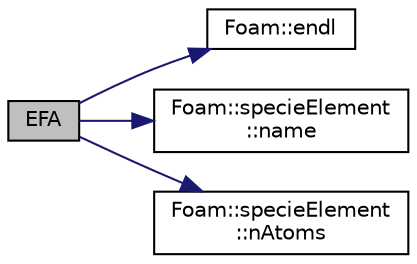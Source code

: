 digraph "EFA"
{
  bgcolor="transparent";
  edge [fontname="Helvetica",fontsize="10",labelfontname="Helvetica",labelfontsize="10"];
  node [fontname="Helvetica",fontsize="10",shape=record];
  rankdir="LR";
  Node1 [label="EFA",height=0.2,width=0.4,color="black", fillcolor="grey75", style="filled" fontcolor="black"];
  Node1 -> Node2 [color="midnightblue",fontsize="10",style="solid",fontname="Helvetica"];
  Node2 [label="Foam::endl",height=0.2,width=0.4,color="black",URL="$namespaceFoam.html#a2db8fe02a0d3909e9351bb4275b23ce4",tooltip="Add newline and flush stream. "];
  Node1 -> Node3 [color="midnightblue",fontsize="10",style="solid",fontname="Helvetica"];
  Node3 [label="Foam::specieElement\l::name",height=0.2,width=0.4,color="black",URL="$classFoam_1_1specieElement.html#a6d60057c26042eaf7fa1b3b6fb07b582",tooltip="Return the name of the element. "];
  Node1 -> Node4 [color="midnightblue",fontsize="10",style="solid",fontname="Helvetica"];
  Node4 [label="Foam::specieElement\l::nAtoms",height=0.2,width=0.4,color="black",URL="$classFoam_1_1specieElement.html#ae6524d0ce4e5b4e373443b562a59b9a5",tooltip="Return the number of atoms of this element in the specie. "];
}
